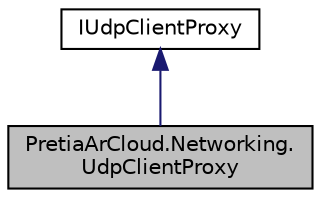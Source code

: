 digraph "PretiaArCloud.Networking.UdpClientProxy"
{
 // LATEX_PDF_SIZE
  edge [fontname="Helvetica",fontsize="10",labelfontname="Helvetica",labelfontsize="10"];
  node [fontname="Helvetica",fontsize="10",shape=record];
  Node1 [label="PretiaArCloud.Networking.\lUdpClientProxy",height=0.2,width=0.4,color="black", fillcolor="grey75", style="filled", fontcolor="black",tooltip=" "];
  Node2 -> Node1 [dir="back",color="midnightblue",fontsize="10",style="solid",fontname="Helvetica"];
  Node2 [label="IUdpClientProxy",height=0.2,width=0.4,color="black", fillcolor="white", style="filled",URL="$interfacePretiaArCloud_1_1Networking_1_1IUdpClientProxy.html",tooltip=" "];
}

